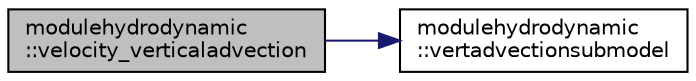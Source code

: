digraph "modulehydrodynamic::velocity_verticaladvection"
{
 // LATEX_PDF_SIZE
  edge [fontname="Helvetica",fontsize="10",labelfontname="Helvetica",labelfontsize="10"];
  node [fontname="Helvetica",fontsize="10",shape=record];
  rankdir="LR";
  Node1 [label="modulehydrodynamic\l::velocity_verticaladvection",height=0.2,width=0.4,color="black", fillcolor="grey75", style="filled", fontcolor="black",tooltip=" "];
  Node1 -> Node2 [color="midnightblue",fontsize="10",style="solid",fontname="Helvetica"];
  Node2 [label="modulehydrodynamic\l::vertadvectionsubmodel",height=0.2,width=0.4,color="black", fillcolor="white", style="filled",URL="$namespacemodulehydrodynamic.html#a514294a37adf9ce3b21a6817c7a86ae1",tooltip=" "];
}
